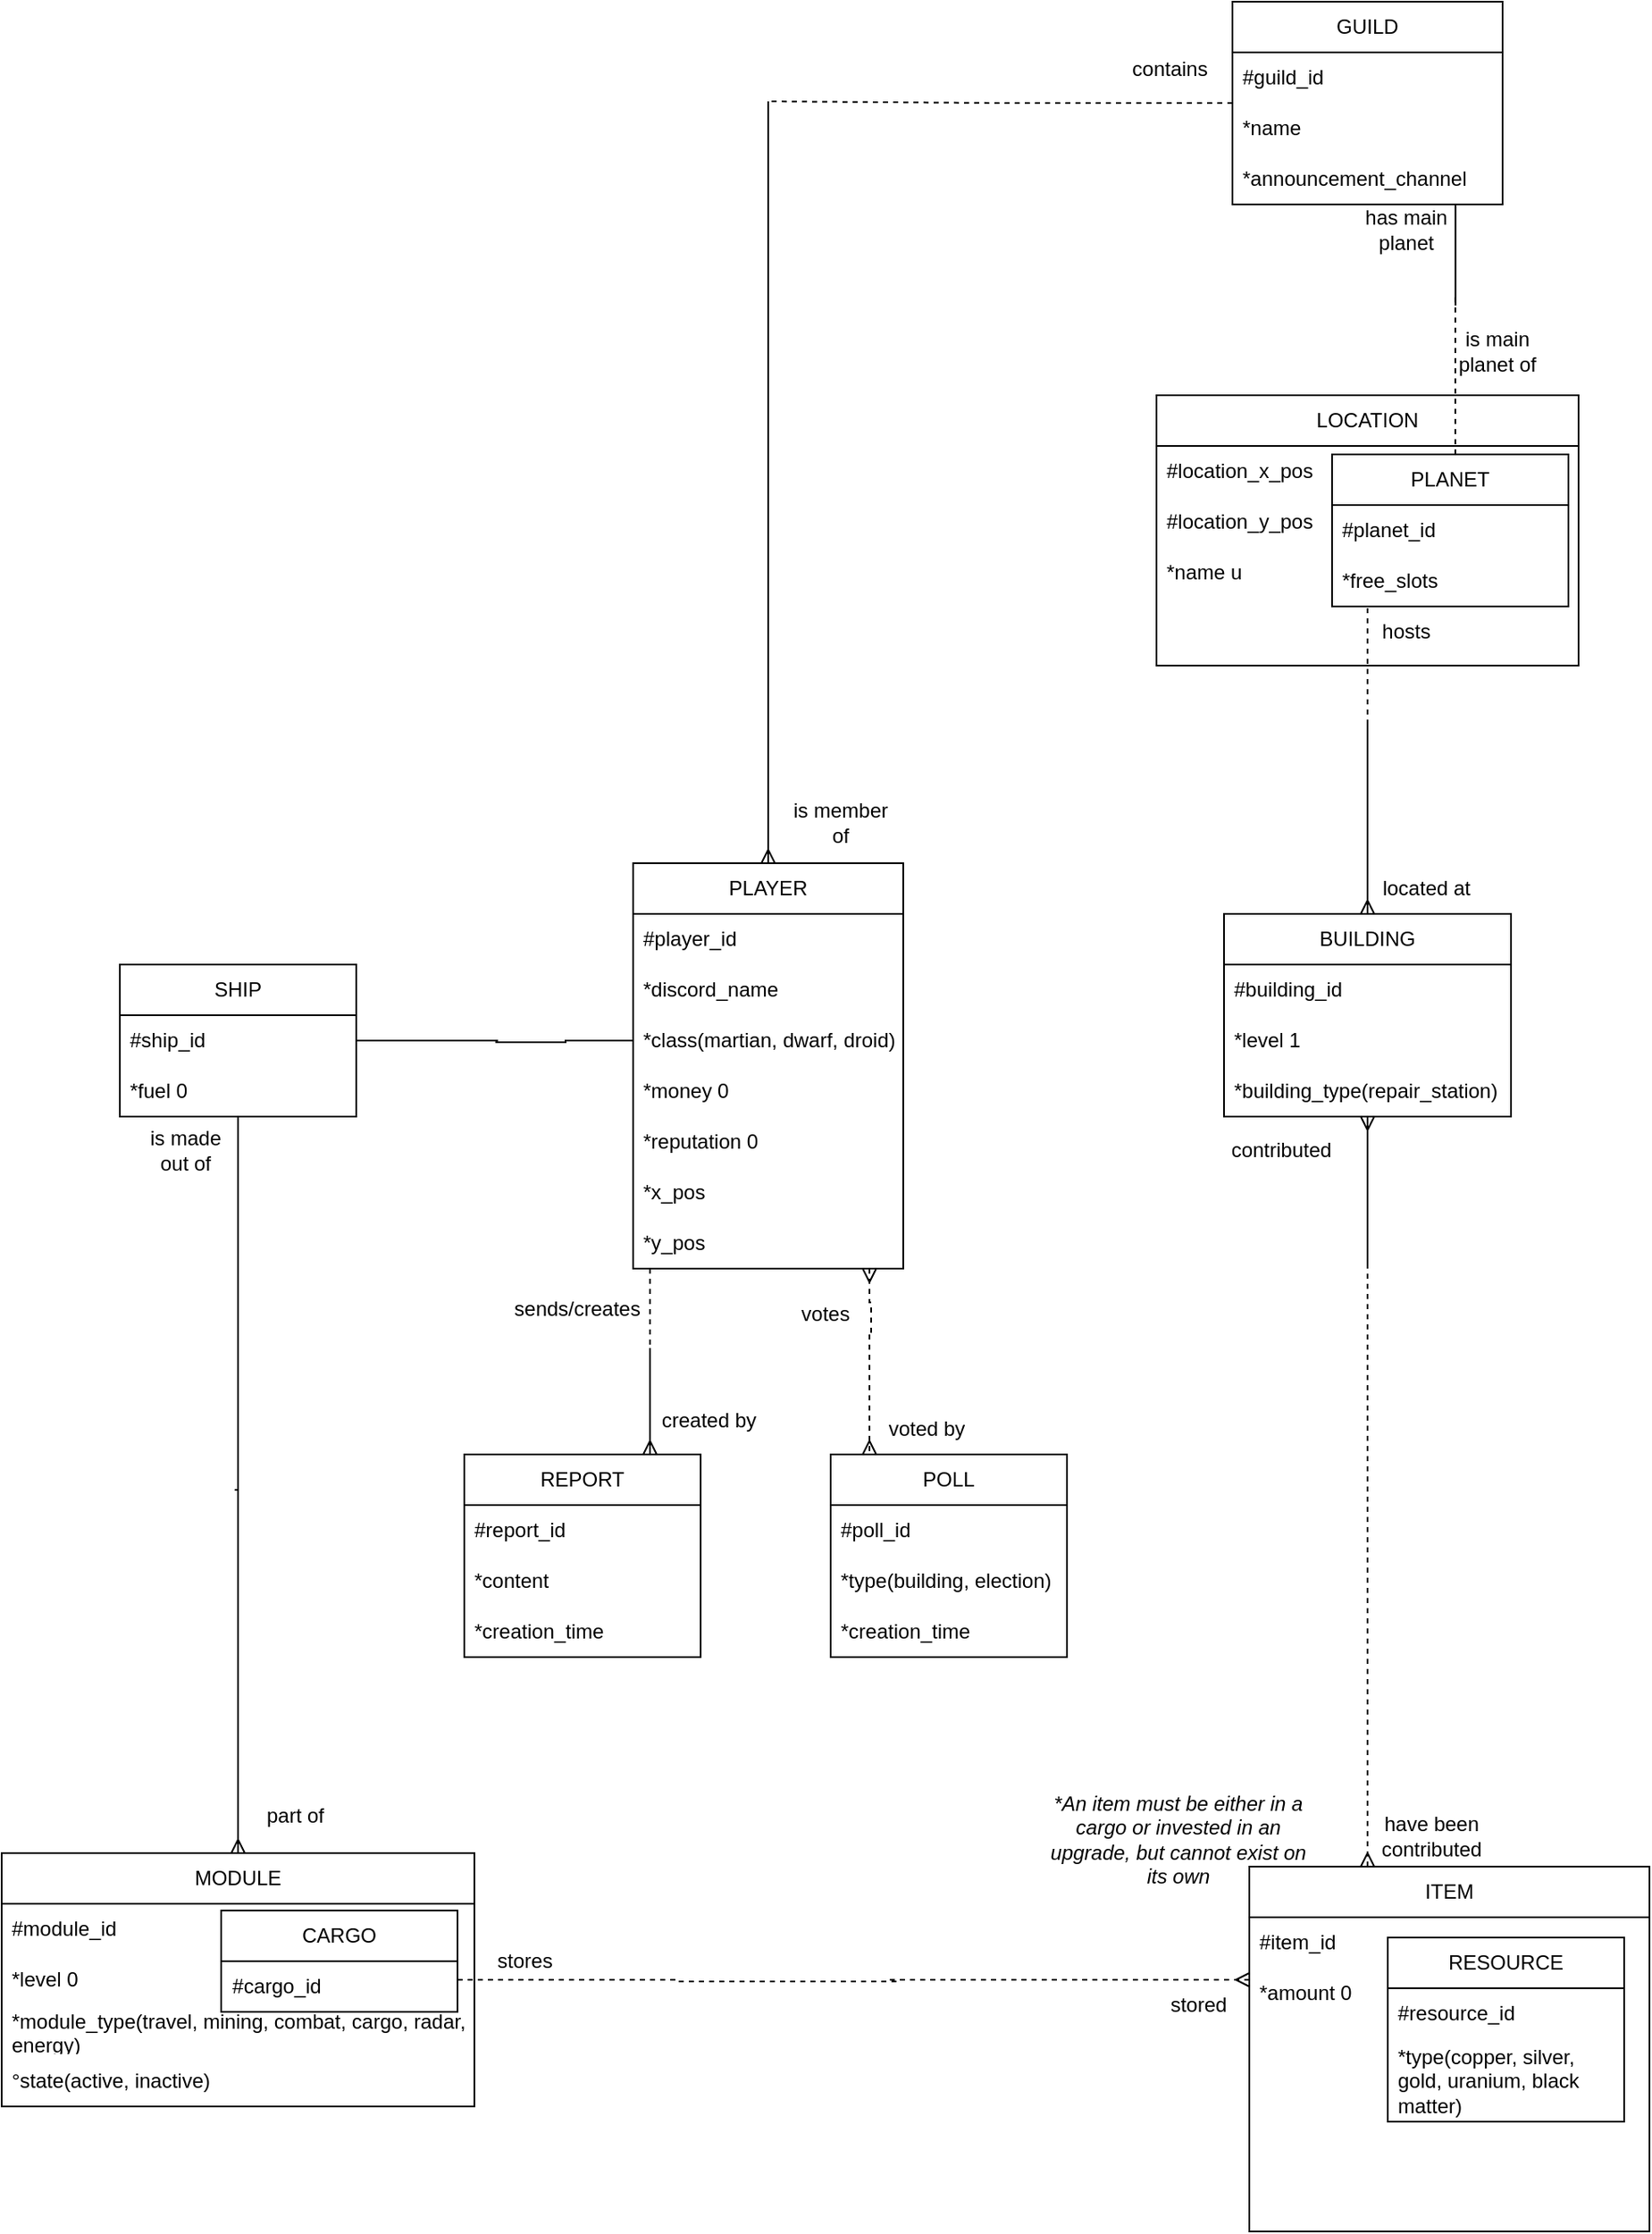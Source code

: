 <mxfile version="22.1.9" type="device">
  <diagram id="R2lEEEUBdFMjLlhIrx00" name="Page-1">
    <mxGraphModel dx="2286" dy="1321" grid="0" gridSize="10" guides="1" tooltips="1" connect="1" arrows="1" fold="1" page="0" pageScale="1" pageWidth="850" pageHeight="1100" math="0" shadow="0" extFonts="Permanent Marker^https://fonts.googleapis.com/css?family=Permanent+Marker">
      <root>
        <mxCell id="0" />
        <mxCell id="1" parent="0" />
        <mxCell id="qk1xNBip5Rfum-q-K3VI-147" style="edgeStyle=orthogonalEdgeStyle;rounded=0;orthogonalLoop=1;jettySize=auto;html=1;endArrow=none;endFill=0;startArrow=ERmany;startFill=0;" parent="1" source="qk1xNBip5Rfum-q-K3VI-12" edge="1">
          <mxGeometry relative="1" as="geometry">
            <mxPoint x="-256" y="811" as="targetPoint" />
            <Array as="points">
              <mxPoint x="-254" y="811" />
            </Array>
          </mxGeometry>
        </mxCell>
        <mxCell id="qk1xNBip5Rfum-q-K3VI-12" value="MODULE" style="swimlane;fontStyle=0;childLayout=stackLayout;horizontal=1;startSize=30;horizontalStack=0;resizeParent=1;resizeParentMax=0;resizeLast=0;collapsible=1;marginBottom=0;whiteSpace=wrap;html=1;" parent="1" vertex="1">
          <mxGeometry x="-394" y="1026" width="280" height="150" as="geometry" />
        </mxCell>
        <mxCell id="qk1xNBip5Rfum-q-K3VI-13" value="#module_id&lt;br&gt;" style="text;strokeColor=none;fillColor=none;align=left;verticalAlign=middle;spacingLeft=4;spacingRight=4;overflow=hidden;points=[[0,0.5],[1,0.5]];portConstraint=eastwest;rotatable=0;whiteSpace=wrap;html=1;" parent="qk1xNBip5Rfum-q-K3VI-12" vertex="1">
          <mxGeometry y="30" width="280" height="30" as="geometry" />
        </mxCell>
        <mxCell id="qk1xNBip5Rfum-q-K3VI-14" value="*level 0" style="text;strokeColor=none;fillColor=none;align=left;verticalAlign=middle;spacingLeft=4;spacingRight=4;overflow=hidden;points=[[0,0.5],[1,0.5]];portConstraint=eastwest;rotatable=0;whiteSpace=wrap;html=1;" parent="qk1xNBip5Rfum-q-K3VI-12" vertex="1">
          <mxGeometry y="60" width="280" height="30" as="geometry" />
        </mxCell>
        <mxCell id="qk1xNBip5Rfum-q-K3VI-15" value="*module_type(travel, mining, combat, cargo, radar, energy)" style="text;strokeColor=none;fillColor=none;align=left;verticalAlign=middle;spacingLeft=4;spacingRight=4;overflow=hidden;points=[[0,0.5],[1,0.5]];portConstraint=eastwest;rotatable=0;whiteSpace=wrap;html=1;" parent="qk1xNBip5Rfum-q-K3VI-12" vertex="1">
          <mxGeometry y="90" width="280" height="30" as="geometry" />
        </mxCell>
        <mxCell id="qk1xNBip5Rfum-q-K3VI-35" value="°state(active, inactive)" style="text;strokeColor=none;fillColor=none;align=left;verticalAlign=middle;spacingLeft=4;spacingRight=4;overflow=hidden;points=[[0,0.5],[1,0.5]];portConstraint=eastwest;rotatable=0;whiteSpace=wrap;html=1;" parent="qk1xNBip5Rfum-q-K3VI-12" vertex="1">
          <mxGeometry y="120" width="280" height="30" as="geometry" />
        </mxCell>
        <mxCell id="qk1xNBip5Rfum-q-K3VI-161" style="edgeStyle=orthogonalEdgeStyle;rounded=0;orthogonalLoop=1;jettySize=auto;html=1;dashed=1;endArrow=none;endFill=0;" parent="1" edge="1">
          <mxGeometry relative="1" as="geometry">
            <mxPoint x="-10" y="755.176" as="targetPoint" />
            <mxPoint x="-10" y="680" as="sourcePoint" />
          </mxGeometry>
        </mxCell>
        <mxCell id="qk1xNBip5Rfum-q-K3VI-163" style="edgeStyle=orthogonalEdgeStyle;rounded=0;orthogonalLoop=1;jettySize=auto;html=1;endArrow=none;endFill=0;" parent="1" source="qk1xNBip5Rfum-q-K3VI-21" edge="1">
          <mxGeometry relative="1" as="geometry">
            <mxPoint x="-101.118" y="545" as="targetPoint" />
            <Array as="points">
              <mxPoint x="-60" y="545" />
              <mxPoint x="-60" y="546" />
            </Array>
          </mxGeometry>
        </mxCell>
        <mxCell id="qk1xNBip5Rfum-q-K3VI-179" style="edgeStyle=orthogonalEdgeStyle;rounded=0;orthogonalLoop=1;jettySize=auto;html=1;endArrow=none;endFill=0;startArrow=ERmany;startFill=0;" parent="1" source="qk1xNBip5Rfum-q-K3VI-21" edge="1">
          <mxGeometry relative="1" as="geometry">
            <mxPoint x="60" y="-11" as="targetPoint" />
          </mxGeometry>
        </mxCell>
        <mxCell id="qk1xNBip5Rfum-q-K3VI-21" value="PLAYER" style="swimlane;fontStyle=0;childLayout=stackLayout;horizontal=1;startSize=30;horizontalStack=0;resizeParent=1;resizeParentMax=0;resizeLast=0;collapsible=1;marginBottom=0;whiteSpace=wrap;html=1;" parent="1" vertex="1">
          <mxGeometry x="-20" y="440" width="160" height="240" as="geometry" />
        </mxCell>
        <mxCell id="HFKCIz5wqR-ZAxnRDlD4-13" value="#player_id" style="text;strokeColor=none;fillColor=none;align=left;verticalAlign=middle;spacingLeft=4;spacingRight=4;overflow=hidden;points=[[0,0.5],[1,0.5]];portConstraint=eastwest;rotatable=0;whiteSpace=wrap;html=1;" vertex="1" parent="qk1xNBip5Rfum-q-K3VI-21">
          <mxGeometry y="30" width="160" height="30" as="geometry" />
        </mxCell>
        <mxCell id="qk1xNBip5Rfum-q-K3VI-22" value="*discord_name" style="text;strokeColor=none;fillColor=none;align=left;verticalAlign=middle;spacingLeft=4;spacingRight=4;overflow=hidden;points=[[0,0.5],[1,0.5]];portConstraint=eastwest;rotatable=0;whiteSpace=wrap;html=1;" parent="qk1xNBip5Rfum-q-K3VI-21" vertex="1">
          <mxGeometry y="60" width="160" height="30" as="geometry" />
        </mxCell>
        <mxCell id="qk1xNBip5Rfum-q-K3VI-156" value="*class(martian, dwarf, droid)" style="text;strokeColor=none;fillColor=none;align=left;verticalAlign=middle;spacingLeft=4;spacingRight=4;overflow=hidden;points=[[0,0.5],[1,0.5]];portConstraint=eastwest;rotatable=0;whiteSpace=wrap;html=1;" parent="qk1xNBip5Rfum-q-K3VI-21" vertex="1">
          <mxGeometry y="90" width="160" height="30" as="geometry" />
        </mxCell>
        <mxCell id="qk1xNBip5Rfum-q-K3VI-98" value="*money 0" style="text;strokeColor=none;fillColor=none;align=left;verticalAlign=middle;spacingLeft=4;spacingRight=4;overflow=hidden;points=[[0,0.5],[1,0.5]];portConstraint=eastwest;rotatable=0;whiteSpace=wrap;html=1;" parent="qk1xNBip5Rfum-q-K3VI-21" vertex="1">
          <mxGeometry y="120" width="160" height="30" as="geometry" />
        </mxCell>
        <mxCell id="qk1xNBip5Rfum-q-K3VI-148" value="*reputation 0" style="text;strokeColor=none;fillColor=none;align=left;verticalAlign=middle;spacingLeft=4;spacingRight=4;overflow=hidden;points=[[0,0.5],[1,0.5]];portConstraint=eastwest;rotatable=0;whiteSpace=wrap;html=1;" parent="qk1xNBip5Rfum-q-K3VI-21" vertex="1">
          <mxGeometry y="150" width="160" height="30" as="geometry" />
        </mxCell>
        <mxCell id="qk1xNBip5Rfum-q-K3VI-157" value="*x_pos" style="text;strokeColor=none;fillColor=none;align=left;verticalAlign=middle;spacingLeft=4;spacingRight=4;overflow=hidden;points=[[0,0.5],[1,0.5]];portConstraint=eastwest;rotatable=0;whiteSpace=wrap;html=1;" parent="qk1xNBip5Rfum-q-K3VI-21" vertex="1">
          <mxGeometry y="180" width="160" height="30" as="geometry" />
        </mxCell>
        <mxCell id="qk1xNBip5Rfum-q-K3VI-24" value="*y_pos" style="text;strokeColor=none;fillColor=none;align=left;verticalAlign=middle;spacingLeft=4;spacingRight=4;overflow=hidden;points=[[0,0.5],[1,0.5]];portConstraint=eastwest;rotatable=0;whiteSpace=wrap;html=1;" parent="qk1xNBip5Rfum-q-K3VI-21" vertex="1">
          <mxGeometry y="210" width="160" height="30" as="geometry" />
        </mxCell>
        <mxCell id="qk1xNBip5Rfum-q-K3VI-123" style="edgeStyle=orthogonalEdgeStyle;rounded=0;orthogonalLoop=1;jettySize=auto;html=1;endArrow=none;endFill=0;startArrow=ERmany;startFill=0;" parent="1" source="qk1xNBip5Rfum-q-K3VI-27" edge="1">
          <mxGeometry relative="1" as="geometry">
            <mxPoint x="415" y="680" as="targetPoint" />
            <Array as="points">
              <mxPoint x="415" y="680" />
            </Array>
          </mxGeometry>
        </mxCell>
        <mxCell id="qk1xNBip5Rfum-q-K3VI-134" style="edgeStyle=orthogonalEdgeStyle;rounded=0;orthogonalLoop=1;jettySize=auto;html=1;endArrow=none;endFill=0;startArrow=ERmany;startFill=0;" parent="1" source="qk1xNBip5Rfum-q-K3VI-27" edge="1">
          <mxGeometry relative="1" as="geometry">
            <mxPoint x="415" y="357" as="targetPoint" />
            <Array as="points">
              <mxPoint x="415" y="420" />
            </Array>
          </mxGeometry>
        </mxCell>
        <mxCell id="qk1xNBip5Rfum-q-K3VI-27" value="BUILDING" style="swimlane;fontStyle=0;childLayout=stackLayout;horizontal=1;startSize=30;horizontalStack=0;resizeParent=1;resizeParentMax=0;resizeLast=0;collapsible=1;marginBottom=0;whiteSpace=wrap;html=1;" parent="1" vertex="1">
          <mxGeometry x="330" y="470" width="170" height="120" as="geometry" />
        </mxCell>
        <mxCell id="qk1xNBip5Rfum-q-K3VI-64" value="#building_id" style="text;strokeColor=none;fillColor=none;align=left;verticalAlign=middle;spacingLeft=4;spacingRight=4;overflow=hidden;points=[[0,0.5],[1,0.5]];portConstraint=eastwest;rotatable=0;whiteSpace=wrap;html=1;" parent="qk1xNBip5Rfum-q-K3VI-27" vertex="1">
          <mxGeometry y="30" width="170" height="30" as="geometry" />
        </mxCell>
        <mxCell id="qk1xNBip5Rfum-q-K3VI-28" value="*level 1" style="text;strokeColor=none;fillColor=none;align=left;verticalAlign=middle;spacingLeft=4;spacingRight=4;overflow=hidden;points=[[0,0.5],[1,0.5]];portConstraint=eastwest;rotatable=0;whiteSpace=wrap;html=1;" parent="qk1xNBip5Rfum-q-K3VI-27" vertex="1">
          <mxGeometry y="60" width="170" height="30" as="geometry" />
        </mxCell>
        <mxCell id="qk1xNBip5Rfum-q-K3VI-30" value="*building_type(repair_station)" style="text;strokeColor=none;fillColor=none;align=left;verticalAlign=middle;spacingLeft=4;spacingRight=4;overflow=hidden;points=[[0,0.5],[1,0.5]];portConstraint=eastwest;rotatable=0;whiteSpace=wrap;html=1;" parent="qk1xNBip5Rfum-q-K3VI-27" vertex="1">
          <mxGeometry y="90" width="170" height="30" as="geometry" />
        </mxCell>
        <mxCell id="qk1xNBip5Rfum-q-K3VI-128" style="edgeStyle=orthogonalEdgeStyle;rounded=0;orthogonalLoop=1;jettySize=auto;html=1;endArrow=none;endFill=0;startArrow=none;startFill=0;" parent="1" source="qk1xNBip5Rfum-q-K3VI-36" edge="1">
          <mxGeometry relative="1" as="geometry">
            <mxPoint x="-254" y="816" as="targetPoint" />
            <Array as="points">
              <mxPoint x="-254" y="668" />
            </Array>
          </mxGeometry>
        </mxCell>
        <mxCell id="qk1xNBip5Rfum-q-K3VI-162" style="edgeStyle=orthogonalEdgeStyle;rounded=0;orthogonalLoop=1;jettySize=auto;html=1;endArrow=none;endFill=0;" parent="1" source="qk1xNBip5Rfum-q-K3VI-36" edge="1">
          <mxGeometry relative="1" as="geometry">
            <mxPoint x="-100" y="545" as="targetPoint" />
            <Array as="points">
              <mxPoint x="-100" y="545" />
            </Array>
          </mxGeometry>
        </mxCell>
        <mxCell id="qk1xNBip5Rfum-q-K3VI-36" value="SHIP" style="swimlane;fontStyle=0;childLayout=stackLayout;horizontal=1;startSize=30;horizontalStack=0;resizeParent=1;resizeParentMax=0;resizeLast=0;collapsible=1;marginBottom=0;whiteSpace=wrap;html=1;" parent="1" vertex="1">
          <mxGeometry x="-324" y="500" width="140" height="90" as="geometry" />
        </mxCell>
        <mxCell id="qk1xNBip5Rfum-q-K3VI-37" value="#ship_id" style="text;strokeColor=none;fillColor=none;align=left;verticalAlign=middle;spacingLeft=4;spacingRight=4;overflow=hidden;points=[[0,0.5],[1,0.5]];portConstraint=eastwest;rotatable=0;whiteSpace=wrap;html=1;" parent="qk1xNBip5Rfum-q-K3VI-36" vertex="1">
          <mxGeometry y="30" width="140" height="30" as="geometry" />
        </mxCell>
        <mxCell id="qk1xNBip5Rfum-q-K3VI-38" value="*fuel 0" style="text;strokeColor=none;fillColor=none;align=left;verticalAlign=middle;spacingLeft=4;spacingRight=4;overflow=hidden;points=[[0,0.5],[1,0.5]];portConstraint=eastwest;rotatable=0;whiteSpace=wrap;html=1;" parent="qk1xNBip5Rfum-q-K3VI-36" vertex="1">
          <mxGeometry y="60" width="140" height="30" as="geometry" />
        </mxCell>
        <mxCell id="qk1xNBip5Rfum-q-K3VI-177" style="edgeStyle=orthogonalEdgeStyle;rounded=0;orthogonalLoop=1;jettySize=auto;html=1;endArrow=none;endFill=0;" parent="1" source="qk1xNBip5Rfum-q-K3VI-46" edge="1">
          <mxGeometry relative="1" as="geometry">
            <mxPoint x="467.118" y="109.882" as="targetPoint" />
            <Array as="points">
              <mxPoint x="467" y="45" />
              <mxPoint x="467" y="45" />
            </Array>
          </mxGeometry>
        </mxCell>
        <mxCell id="qk1xNBip5Rfum-q-K3VI-178" style="edgeStyle=orthogonalEdgeStyle;rounded=0;orthogonalLoop=1;jettySize=auto;html=1;endArrow=none;endFill=0;endSize=6;dashed=1;" parent="1" source="qk1xNBip5Rfum-q-K3VI-46" edge="1">
          <mxGeometry relative="1" as="geometry">
            <mxPoint x="60" y="-11" as="targetPoint" />
          </mxGeometry>
        </mxCell>
        <mxCell id="qk1xNBip5Rfum-q-K3VI-46" value="GUILD" style="swimlane;fontStyle=0;childLayout=stackLayout;horizontal=1;startSize=30;horizontalStack=0;resizeParent=1;resizeParentMax=0;resizeLast=0;collapsible=1;marginBottom=0;whiteSpace=wrap;html=1;" parent="1" vertex="1">
          <mxGeometry x="335" y="-70" width="160" height="120" as="geometry" />
        </mxCell>
        <mxCell id="qk1xNBip5Rfum-q-K3VI-47" value="#guild_id" style="text;strokeColor=none;fillColor=none;align=left;verticalAlign=middle;spacingLeft=4;spacingRight=4;overflow=hidden;points=[[0,0.5],[1,0.5]];portConstraint=eastwest;rotatable=0;whiteSpace=wrap;html=1;" parent="qk1xNBip5Rfum-q-K3VI-46" vertex="1">
          <mxGeometry y="30" width="160" height="30" as="geometry" />
        </mxCell>
        <mxCell id="qk1xNBip5Rfum-q-K3VI-49" value="*name" style="text;strokeColor=none;fillColor=none;align=left;verticalAlign=middle;spacingLeft=4;spacingRight=4;overflow=hidden;points=[[0,0.5],[1,0.5]];portConstraint=eastwest;rotatable=0;whiteSpace=wrap;html=1;" parent="qk1xNBip5Rfum-q-K3VI-46" vertex="1">
          <mxGeometry y="60" width="160" height="30" as="geometry" />
        </mxCell>
        <mxCell id="HFKCIz5wqR-ZAxnRDlD4-16" value="*announcement_channel" style="text;strokeColor=none;fillColor=none;align=left;verticalAlign=middle;spacingLeft=4;spacingRight=4;overflow=hidden;points=[[0,0.5],[1,0.5]];portConstraint=eastwest;rotatable=0;whiteSpace=wrap;html=1;" vertex="1" parent="qk1xNBip5Rfum-q-K3VI-46">
          <mxGeometry y="90" width="160" height="30" as="geometry" />
        </mxCell>
        <mxCell id="qk1xNBip5Rfum-q-K3VI-16" value="PLANET" style="swimlane;fontStyle=0;childLayout=stackLayout;horizontal=1;startSize=30;horizontalStack=0;resizeParent=1;resizeParentMax=0;resizeLast=0;collapsible=1;marginBottom=0;whiteSpace=wrap;html=1;" parent="1" vertex="1">
          <mxGeometry x="394" y="198" width="140" height="90" as="geometry">
            <mxRectangle x="260" y="590" width="90" height="30" as="alternateBounds" />
          </mxGeometry>
        </mxCell>
        <mxCell id="qk1xNBip5Rfum-q-K3VI-169" value="#planet_id" style="text;strokeColor=none;fillColor=none;align=left;verticalAlign=middle;spacingLeft=4;spacingRight=4;overflow=hidden;points=[[0,0.5],[1,0.5]];portConstraint=eastwest;rotatable=0;whiteSpace=wrap;html=1;" parent="qk1xNBip5Rfum-q-K3VI-16" vertex="1">
          <mxGeometry y="30" width="140" height="30" as="geometry" />
        </mxCell>
        <mxCell id="qk1xNBip5Rfum-q-K3VI-17" value="*free_slots" style="text;strokeColor=none;fillColor=none;align=left;verticalAlign=middle;spacingLeft=4;spacingRight=4;overflow=hidden;points=[[0,0.5],[1,0.5]];portConstraint=eastwest;rotatable=0;whiteSpace=wrap;html=1;" parent="qk1xNBip5Rfum-q-K3VI-16" vertex="1">
          <mxGeometry y="60" width="140" height="30" as="geometry" />
        </mxCell>
        <mxCell id="qk1xNBip5Rfum-q-K3VI-132" style="edgeStyle=orthogonalEdgeStyle;rounded=0;orthogonalLoop=1;jettySize=auto;html=1;dashed=1;endArrow=none;endFill=0;startArrow=ERmany;startFill=0;" parent="1" source="qk1xNBip5Rfum-q-K3VI-72" edge="1">
          <mxGeometry relative="1" as="geometry">
            <mxPoint x="415" y="680" as="targetPoint" />
            <Array as="points">
              <mxPoint x="415" y="720" />
              <mxPoint x="415" y="720" />
            </Array>
          </mxGeometry>
        </mxCell>
        <mxCell id="YhToDw4LeKcMgpfXi7g3-7" style="edgeStyle=orthogonalEdgeStyle;rounded=0;orthogonalLoop=1;jettySize=auto;html=1;endArrow=none;endFill=0;startArrow=ERmany;startFill=0;dashed=1;" parent="1" edge="1">
          <mxGeometry relative="1" as="geometry">
            <mxPoint x="129" y="1101" as="targetPoint" />
            <mxPoint x="345" y="1101" as="sourcePoint" />
          </mxGeometry>
        </mxCell>
        <mxCell id="qk1xNBip5Rfum-q-K3VI-72" value="ITEM" style="swimlane;fontStyle=0;childLayout=stackLayout;horizontal=1;startSize=30;horizontalStack=0;resizeParent=1;resizeParentMax=0;resizeLast=0;collapsible=1;marginBottom=0;whiteSpace=wrap;html=1;" parent="1" vertex="1">
          <mxGeometry x="345" y="1034" width="237" height="216" as="geometry">
            <mxRectangle x="345" y="1034" width="103" height="30" as="alternateBounds" />
          </mxGeometry>
        </mxCell>
        <mxCell id="qk1xNBip5Rfum-q-K3VI-73" value="#item_id" style="text;strokeColor=none;fillColor=none;align=left;verticalAlign=middle;spacingLeft=4;spacingRight=4;overflow=hidden;points=[[0,0.5],[1,0.5]];portConstraint=eastwest;rotatable=0;whiteSpace=wrap;html=1;" parent="qk1xNBip5Rfum-q-K3VI-72" vertex="1">
          <mxGeometry y="30" width="237" height="30" as="geometry" />
        </mxCell>
        <mxCell id="qk1xNBip5Rfum-q-K3VI-88" value="*amount 0" style="text;strokeColor=none;fillColor=none;align=left;verticalAlign=middle;spacingLeft=4;spacingRight=4;overflow=hidden;points=[[0,0.5],[1,0.5]];portConstraint=eastwest;rotatable=0;whiteSpace=wrap;html=1;" parent="qk1xNBip5Rfum-q-K3VI-72" vertex="1">
          <mxGeometry y="60" width="237" height="30" as="geometry" />
        </mxCell>
        <mxCell id="HFKCIz5wqR-ZAxnRDlD4-1" value="&amp;nbsp;" style="text;strokeColor=none;fillColor=none;align=left;verticalAlign=middle;spacingLeft=4;spacingRight=4;overflow=hidden;points=[[0,0.5],[1,0.5]];portConstraint=eastwest;rotatable=0;whiteSpace=wrap;html=1;" vertex="1" parent="qk1xNBip5Rfum-q-K3VI-72">
          <mxGeometry y="90" width="237" height="126" as="geometry" />
        </mxCell>
        <mxCell id="YhToDw4LeKcMgpfXi7g3-6" style="edgeStyle=orthogonalEdgeStyle;rounded=0;orthogonalLoop=1;jettySize=auto;html=1;dashed=1;endArrow=none;endFill=0;" parent="1" source="qk1xNBip5Rfum-q-K3VI-78" edge="1">
          <mxGeometry relative="1" as="geometry">
            <mxPoint x="137" y="1101" as="targetPoint" />
            <Array as="points">
              <mxPoint x="7" y="1101" />
              <mxPoint x="7" y="1102" />
            </Array>
          </mxGeometry>
        </mxCell>
        <mxCell id="qk1xNBip5Rfum-q-K3VI-78" value="CARGO" style="swimlane;fontStyle=0;childLayout=stackLayout;horizontal=1;startSize=30;horizontalStack=0;resizeParent=1;resizeParentMax=0;resizeLast=0;collapsible=1;marginBottom=0;whiteSpace=wrap;html=1;" parent="1" vertex="1">
          <mxGeometry x="-264" y="1060" width="140" height="60" as="geometry" />
        </mxCell>
        <mxCell id="qk1xNBip5Rfum-q-K3VI-99" value="REPORT" style="swimlane;fontStyle=0;childLayout=stackLayout;horizontal=1;startSize=30;horizontalStack=0;resizeParent=1;resizeParentMax=0;resizeLast=0;collapsible=1;marginBottom=0;whiteSpace=wrap;html=1;" parent="1" vertex="1">
          <mxGeometry x="-120" y="790" width="140" height="120" as="geometry" />
        </mxCell>
        <mxCell id="qk1xNBip5Rfum-q-K3VI-101" value="#report_id" style="text;strokeColor=none;fillColor=none;align=left;verticalAlign=middle;spacingLeft=4;spacingRight=4;overflow=hidden;points=[[0,0.5],[1,0.5]];portConstraint=eastwest;rotatable=0;whiteSpace=wrap;html=1;" parent="qk1xNBip5Rfum-q-K3VI-99" vertex="1">
          <mxGeometry y="30" width="140" height="30" as="geometry" />
        </mxCell>
        <mxCell id="qk1xNBip5Rfum-q-K3VI-100" value="*content" style="text;strokeColor=none;fillColor=none;align=left;verticalAlign=middle;spacingLeft=4;spacingRight=4;overflow=hidden;points=[[0,0.5],[1,0.5]];portConstraint=eastwest;rotatable=0;whiteSpace=wrap;html=1;" parent="qk1xNBip5Rfum-q-K3VI-99" vertex="1">
          <mxGeometry y="60" width="140" height="30" as="geometry" />
        </mxCell>
        <mxCell id="qk1xNBip5Rfum-q-K3VI-102" value="*creation_time" style="text;strokeColor=none;fillColor=none;align=left;verticalAlign=middle;spacingLeft=4;spacingRight=4;overflow=hidden;points=[[0,0.5],[1,0.5]];portConstraint=eastwest;rotatable=0;whiteSpace=wrap;html=1;" parent="qk1xNBip5Rfum-q-K3VI-99" vertex="1">
          <mxGeometry y="90" width="140" height="30" as="geometry" />
        </mxCell>
        <mxCell id="qk1xNBip5Rfum-q-K3VI-137" value="has main planet" style="text;html=1;strokeColor=none;fillColor=none;align=center;verticalAlign=middle;whiteSpace=wrap;rounded=0;fontSize=12;" parent="1" vertex="1">
          <mxGeometry x="408" y="50" width="60" height="30" as="geometry" />
        </mxCell>
        <mxCell id="qk1xNBip5Rfum-q-K3VI-141" value="&lt;span style=&quot;color: rgb(0, 0, 0); font-family: Helvetica; font-size: 12px; font-style: normal; font-variant-ligatures: normal; font-variant-caps: normal; font-weight: 400; letter-spacing: normal; orphans: 2; text-align: center; text-indent: 0px; text-transform: none; widows: 2; word-spacing: 0px; -webkit-text-stroke-width: 0px; background-color: rgb(255, 255, 255); text-decoration-thickness: initial; text-decoration-style: initial; text-decoration-color: initial; float: none; display: inline !important;&quot;&gt;is made out of&lt;/span&gt;" style="text;html=1;strokeColor=none;fillColor=none;align=center;verticalAlign=middle;whiteSpace=wrap;rounded=0;fontSize=12;" parent="1" vertex="1">
          <mxGeometry x="-315" y="595" width="60" height="30" as="geometry" />
        </mxCell>
        <mxCell id="qk1xNBip5Rfum-q-K3VI-142" value="&lt;span style=&quot;color: rgb(0, 0, 0); font-family: Helvetica; font-size: 12px; font-style: normal; font-variant-ligatures: normal; font-variant-caps: normal; font-weight: 400; letter-spacing: normal; orphans: 2; text-align: center; text-indent: 0px; text-transform: none; widows: 2; word-spacing: 0px; -webkit-text-stroke-width: 0px; background-color: rgb(255, 255, 255); text-decoration-thickness: initial; text-decoration-style: initial; text-decoration-color: initial; float: none; display: inline !important;&quot;&gt;have been contributed&lt;/span&gt;" style="text;html=1;strokeColor=none;fillColor=none;align=center;verticalAlign=middle;whiteSpace=wrap;rounded=0;fontSize=12;" parent="1" vertex="1">
          <mxGeometry x="423" y="1001" width="60" height="30" as="geometry" />
        </mxCell>
        <mxCell id="qk1xNBip5Rfum-q-K3VI-143" value="part of" style="text;html=1;strokeColor=none;fillColor=none;align=center;verticalAlign=middle;whiteSpace=wrap;rounded=0;fontSize=12;" parent="1" vertex="1">
          <mxGeometry x="-250" y="989" width="60" height="30" as="geometry" />
        </mxCell>
        <mxCell id="qk1xNBip5Rfum-q-K3VI-144" value="contributed" style="text;html=1;strokeColor=none;fillColor=none;align=center;verticalAlign=middle;whiteSpace=wrap;rounded=0;fontSize=12;" parent="1" vertex="1">
          <mxGeometry x="334" y="595" width="60" height="30" as="geometry" />
        </mxCell>
        <mxCell id="qk1xNBip5Rfum-q-K3VI-146" value="hosts" style="text;html=1;strokeColor=none;fillColor=none;align=center;verticalAlign=middle;whiteSpace=wrap;rounded=0;fontSize=12;" parent="1" vertex="1">
          <mxGeometry x="408" y="288" width="60" height="30" as="geometry" />
        </mxCell>
        <mxCell id="qk1xNBip5Rfum-q-K3VI-150" value="&lt;span style=&quot;color: rgb(0, 0, 0); font-family: Helvetica; font-size: 12px; font-style: normal; font-variant-ligatures: normal; font-variant-caps: normal; font-weight: 400; letter-spacing: normal; orphans: 2; text-align: center; text-indent: 0px; text-transform: none; widows: 2; word-spacing: 0px; -webkit-text-stroke-width: 0px; background-color: rgb(255, 255, 255); text-decoration-thickness: initial; text-decoration-style: initial; text-decoration-color: initial; float: none; display: inline !important;&quot;&gt;is main planet of&lt;/span&gt;" style="text;html=1;strokeColor=none;fillColor=none;align=center;verticalAlign=middle;whiteSpace=wrap;rounded=0;fontSize=12;" parent="1" vertex="1">
          <mxGeometry x="462" y="122" width="60" height="30" as="geometry" />
        </mxCell>
        <mxCell id="qk1xNBip5Rfum-q-K3VI-159" value="sends/creates" style="text;html=1;strokeColor=none;fillColor=none;align=center;verticalAlign=middle;whiteSpace=wrap;rounded=0;" parent="1" vertex="1">
          <mxGeometry x="-83" y="689" width="60" height="30" as="geometry" />
        </mxCell>
        <mxCell id="qk1xNBip5Rfum-q-K3VI-160" value="created by" style="text;html=1;strokeColor=none;fillColor=none;align=center;verticalAlign=middle;whiteSpace=wrap;rounded=0;" parent="1" vertex="1">
          <mxGeometry x="-5" y="755" width="60" height="30" as="geometry" />
        </mxCell>
        <mxCell id="qk1xNBip5Rfum-q-K3VI-167" style="edgeStyle=orthogonalEdgeStyle;rounded=0;orthogonalLoop=1;jettySize=auto;html=1;endArrow=none;endFill=0;dashed=1;" parent="1" edge="1">
          <mxGeometry relative="1" as="geometry">
            <mxPoint x="415" y="362.941" as="targetPoint" />
            <mxPoint x="415" y="289.0" as="sourcePoint" />
          </mxGeometry>
        </mxCell>
        <mxCell id="qk1xNBip5Rfum-q-K3VI-50" value="LOCATION" style="swimlane;fontStyle=0;childLayout=stackLayout;horizontal=1;startSize=30;horizontalStack=0;resizeParent=1;resizeParentMax=0;resizeLast=0;collapsible=1;marginBottom=0;whiteSpace=wrap;html=1;" parent="1" vertex="1">
          <mxGeometry x="290" y="163" width="250" height="160" as="geometry" />
        </mxCell>
        <mxCell id="qk1xNBip5Rfum-q-K3VI-58" value="#location_x_pos" style="text;strokeColor=none;fillColor=none;align=left;verticalAlign=middle;spacingLeft=4;spacingRight=4;overflow=hidden;points=[[0,0.5],[1,0.5]];portConstraint=eastwest;rotatable=0;whiteSpace=wrap;html=1;" parent="qk1xNBip5Rfum-q-K3VI-50" vertex="1">
          <mxGeometry y="30" width="250" height="30" as="geometry" />
        </mxCell>
        <mxCell id="qk1xNBip5Rfum-q-K3VI-59" value="#location_y_pos" style="text;strokeColor=none;fillColor=none;align=left;verticalAlign=middle;spacingLeft=4;spacingRight=4;overflow=hidden;points=[[0,0.5],[1,0.5]];portConstraint=eastwest;rotatable=0;whiteSpace=wrap;html=1;" parent="qk1xNBip5Rfum-q-K3VI-50" vertex="1">
          <mxGeometry y="60" width="250" height="30" as="geometry" />
        </mxCell>
        <mxCell id="qk1xNBip5Rfum-q-K3VI-51" value="*name u" style="text;strokeColor=none;fillColor=none;align=left;verticalAlign=middle;spacingLeft=4;spacingRight=4;overflow=hidden;points=[[0,0.5],[1,0.5]];portConstraint=eastwest;rotatable=0;whiteSpace=wrap;html=1;" parent="qk1xNBip5Rfum-q-K3VI-50" vertex="1">
          <mxGeometry y="90" width="250" height="30" as="geometry" />
        </mxCell>
        <mxCell id="qk1xNBip5Rfum-q-K3VI-52" value="&amp;nbsp;" style="text;strokeColor=none;fillColor=none;align=left;verticalAlign=middle;spacingLeft=4;spacingRight=4;overflow=hidden;points=[[0,0.5],[1,0.5]];portConstraint=eastwest;rotatable=0;whiteSpace=wrap;html=1;" parent="qk1xNBip5Rfum-q-K3VI-50" vertex="1">
          <mxGeometry y="120" width="250" height="40" as="geometry" />
        </mxCell>
        <mxCell id="qk1xNBip5Rfum-q-K3VI-174" value="located at" style="text;html=1;strokeColor=none;fillColor=none;align=center;verticalAlign=middle;whiteSpace=wrap;rounded=0;fontSize=12;" parent="1" vertex="1">
          <mxGeometry x="420" y="440" width="60" height="30" as="geometry" />
        </mxCell>
        <mxCell id="qk1xNBip5Rfum-q-K3VI-176" value="" style="endArrow=none;html=1;rounded=0;edgeStyle=orthogonalEdgeStyle;dashed=1;" parent="1" edge="1">
          <mxGeometry width="50" height="50" relative="1" as="geometry">
            <mxPoint x="467" y="198" as="sourcePoint" />
            <mxPoint x="467" y="103" as="targetPoint" />
          </mxGeometry>
        </mxCell>
        <mxCell id="qk1xNBip5Rfum-q-K3VI-180" value="is member of" style="text;html=1;strokeColor=none;fillColor=none;align=center;verticalAlign=middle;whiteSpace=wrap;rounded=0;" parent="1" vertex="1">
          <mxGeometry x="73" y="401" width="60" height="30" as="geometry" />
        </mxCell>
        <mxCell id="qk1xNBip5Rfum-q-K3VI-181" value="contains" style="text;html=1;strokeColor=none;fillColor=none;align=center;verticalAlign=middle;whiteSpace=wrap;rounded=0;" parent="1" vertex="1">
          <mxGeometry x="268" y="-45" width="60" height="30" as="geometry" />
        </mxCell>
        <mxCell id="YhToDw4LeKcMgpfXi7g3-8" value="stores" style="text;html=1;strokeColor=none;fillColor=none;align=center;verticalAlign=middle;whiteSpace=wrap;rounded=0;" parent="1" vertex="1">
          <mxGeometry x="-114" y="1075" width="60" height="30" as="geometry" />
        </mxCell>
        <mxCell id="YhToDw4LeKcMgpfXi7g3-10" value="stored" style="text;html=1;strokeColor=none;fillColor=none;align=center;verticalAlign=middle;whiteSpace=wrap;rounded=0;" parent="1" vertex="1">
          <mxGeometry x="285" y="1101" width="60" height="30" as="geometry" />
        </mxCell>
        <mxCell id="YhToDw4LeKcMgpfXi7g3-19" style="edgeStyle=orthogonalEdgeStyle;rounded=0;orthogonalLoop=1;jettySize=auto;html=1;entryX=0.5;entryY=0;entryDx=0;entryDy=0;endArrow=ERmany;endFill=0;dashed=1;" parent="1" edge="1">
          <mxGeometry relative="1" as="geometry">
            <mxPoint x="120" y="719" as="sourcePoint" />
            <mxPoint x="120" y="790" as="targetPoint" />
          </mxGeometry>
        </mxCell>
        <mxCell id="YhToDw4LeKcMgpfXi7g3-20" style="edgeStyle=orthogonalEdgeStyle;rounded=0;orthogonalLoop=1;jettySize=auto;html=1;dashed=1;endArrow=none;endFill=0;startArrow=ERmany;startFill=0;" parent="1" edge="1" source="qk1xNBip5Rfum-q-K3VI-21">
          <mxGeometry relative="1" as="geometry">
            <mxPoint x="120" y="719" as="targetPoint" />
            <mxPoint x="120" y="683" as="sourcePoint" />
            <Array as="points">
              <mxPoint x="120" y="700" />
              <mxPoint x="121" y="700" />
            </Array>
          </mxGeometry>
        </mxCell>
        <mxCell id="YhToDw4LeKcMgpfXi7g3-21" value="POLL" style="swimlane;fontStyle=0;childLayout=stackLayout;horizontal=1;startSize=30;horizontalStack=0;resizeParent=1;resizeParentMax=0;resizeLast=0;collapsible=1;marginBottom=0;whiteSpace=wrap;html=1;" parent="1" vertex="1">
          <mxGeometry x="97" y="790" width="140" height="120" as="geometry" />
        </mxCell>
        <mxCell id="YhToDw4LeKcMgpfXi7g3-22" value="#poll_id" style="text;strokeColor=none;fillColor=none;align=left;verticalAlign=middle;spacingLeft=4;spacingRight=4;overflow=hidden;points=[[0,0.5],[1,0.5]];portConstraint=eastwest;rotatable=0;whiteSpace=wrap;html=1;" parent="YhToDw4LeKcMgpfXi7g3-21" vertex="1">
          <mxGeometry y="30" width="140" height="30" as="geometry" />
        </mxCell>
        <mxCell id="YhToDw4LeKcMgpfXi7g3-23" value="*type(building, election)" style="text;strokeColor=none;fillColor=none;align=left;verticalAlign=middle;spacingLeft=4;spacingRight=4;overflow=hidden;points=[[0,0.5],[1,0.5]];portConstraint=eastwest;rotatable=0;whiteSpace=wrap;html=1;" parent="YhToDw4LeKcMgpfXi7g3-21" vertex="1">
          <mxGeometry y="60" width="140" height="30" as="geometry" />
        </mxCell>
        <mxCell id="YhToDw4LeKcMgpfXi7g3-24" value="*creation_time" style="text;strokeColor=none;fillColor=none;align=left;verticalAlign=middle;spacingLeft=4;spacingRight=4;overflow=hidden;points=[[0,0.5],[1,0.5]];portConstraint=eastwest;rotatable=0;whiteSpace=wrap;html=1;" parent="YhToDw4LeKcMgpfXi7g3-21" vertex="1">
          <mxGeometry y="90" width="140" height="30" as="geometry" />
        </mxCell>
        <mxCell id="YhToDw4LeKcMgpfXi7g3-25" value="votes" style="text;html=1;strokeColor=none;fillColor=none;align=center;verticalAlign=middle;whiteSpace=wrap;rounded=0;" parent="1" vertex="1">
          <mxGeometry x="64" y="692" width="60" height="30" as="geometry" />
        </mxCell>
        <mxCell id="YhToDw4LeKcMgpfXi7g3-26" value="voted by" style="text;html=1;strokeColor=none;fillColor=none;align=center;verticalAlign=middle;whiteSpace=wrap;rounded=0;" parent="1" vertex="1">
          <mxGeometry x="124" y="760" width="60" height="30" as="geometry" />
        </mxCell>
        <mxCell id="YhToDw4LeKcMgpfXi7g3-30" value="" style="endArrow=none;html=1;rounded=0;edgeStyle=orthogonalEdgeStyle;startArrow=ERmany;startFill=0;" parent="1" edge="1">
          <mxGeometry width="50" height="50" relative="1" as="geometry">
            <mxPoint x="-10" y="790" as="sourcePoint" />
            <mxPoint x="-10" y="727" as="targetPoint" />
          </mxGeometry>
        </mxCell>
        <mxCell id="HbWQUS7tNKyxsLevzqkK-1" value="*An item must be either in a cargo or invested in an upgrade, but cannot exist on its own" style="text;html=1;strokeColor=none;fillColor=none;align=center;verticalAlign=middle;whiteSpace=wrap;rounded=0;fontStyle=2" parent="1" vertex="1">
          <mxGeometry x="225" y="981" width="156" height="74" as="geometry" />
        </mxCell>
        <mxCell id="HbWQUS7tNKyxsLevzqkK-6" value="#cargo_id" style="text;html=1;strokeColor=none;fillColor=none;align=center;verticalAlign=middle;whiteSpace=wrap;rounded=0;" parent="1" vertex="1">
          <mxGeometry x="-261" y="1090" width="60" height="30" as="geometry" />
        </mxCell>
        <mxCell id="HFKCIz5wqR-ZAxnRDlD4-2" value="RESOURCE" style="swimlane;fontStyle=0;childLayout=stackLayout;horizontal=1;startSize=30;horizontalStack=0;resizeParent=1;resizeParentMax=0;resizeLast=0;collapsible=1;marginBottom=0;whiteSpace=wrap;html=1;" vertex="1" parent="1">
          <mxGeometry x="427" y="1076" width="140" height="109" as="geometry" />
        </mxCell>
        <mxCell id="HFKCIz5wqR-ZAxnRDlD4-5" value="#resource_id" style="text;strokeColor=none;fillColor=none;align=left;verticalAlign=middle;spacingLeft=4;spacingRight=4;overflow=hidden;points=[[0,0.5],[1,0.5]];portConstraint=eastwest;rotatable=0;whiteSpace=wrap;html=1;" vertex="1" parent="HFKCIz5wqR-ZAxnRDlD4-2">
          <mxGeometry y="30" width="140" height="30" as="geometry" />
        </mxCell>
        <mxCell id="HFKCIz5wqR-ZAxnRDlD4-10" value="&lt;span style=&quot;color: rgb(0, 0, 0); font-family: Helvetica; font-size: 12px; font-style: normal; font-variant-ligatures: normal; font-variant-caps: normal; font-weight: 400; letter-spacing: normal; orphans: 2; text-align: left; text-indent: 0px; text-transform: none; widows: 2; word-spacing: 0px; -webkit-text-stroke-width: 0px; background-color: rgb(255, 255, 255); text-decoration-thickness: initial; text-decoration-style: initial; text-decoration-color: initial; float: none; display: inline !important;&quot;&gt;*type(copper, silver, gold, uranium, black matter)&lt;/span&gt;" style="text;strokeColor=none;fillColor=none;align=left;verticalAlign=middle;spacingLeft=4;spacingRight=4;overflow=hidden;points=[[0,0.5],[1,0.5]];portConstraint=eastwest;rotatable=0;whiteSpace=wrap;html=1;" vertex="1" parent="HFKCIz5wqR-ZAxnRDlD4-2">
          <mxGeometry y="60" width="140" height="49" as="geometry" />
        </mxCell>
      </root>
    </mxGraphModel>
  </diagram>
</mxfile>
